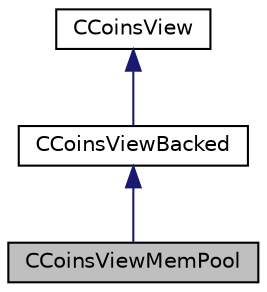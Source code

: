 digraph "CCoinsViewMemPool"
{
 // LATEX_PDF_SIZE
  edge [fontname="Helvetica",fontsize="10",labelfontname="Helvetica",labelfontsize="10"];
  node [fontname="Helvetica",fontsize="10",shape=record];
  Node0 [label="CCoinsViewMemPool",height=0.2,width=0.4,color="black", fillcolor="grey75", style="filled", fontcolor="black",tooltip=" "];
  Node1 -> Node0 [dir="back",color="midnightblue",fontsize="10",style="solid",fontname="Helvetica"];
  Node1 [label="CCoinsViewBacked",height=0.2,width=0.4,color="black", fillcolor="white", style="filled",URL="$class_c_coins_view_backed.html",tooltip=" "];
  Node2 -> Node1 [dir="back",color="midnightblue",fontsize="10",style="solid",fontname="Helvetica"];
  Node2 [label="CCoinsView",height=0.2,width=0.4,color="black", fillcolor="white", style="filled",URL="$class_c_coins_view.html",tooltip=" "];
}
